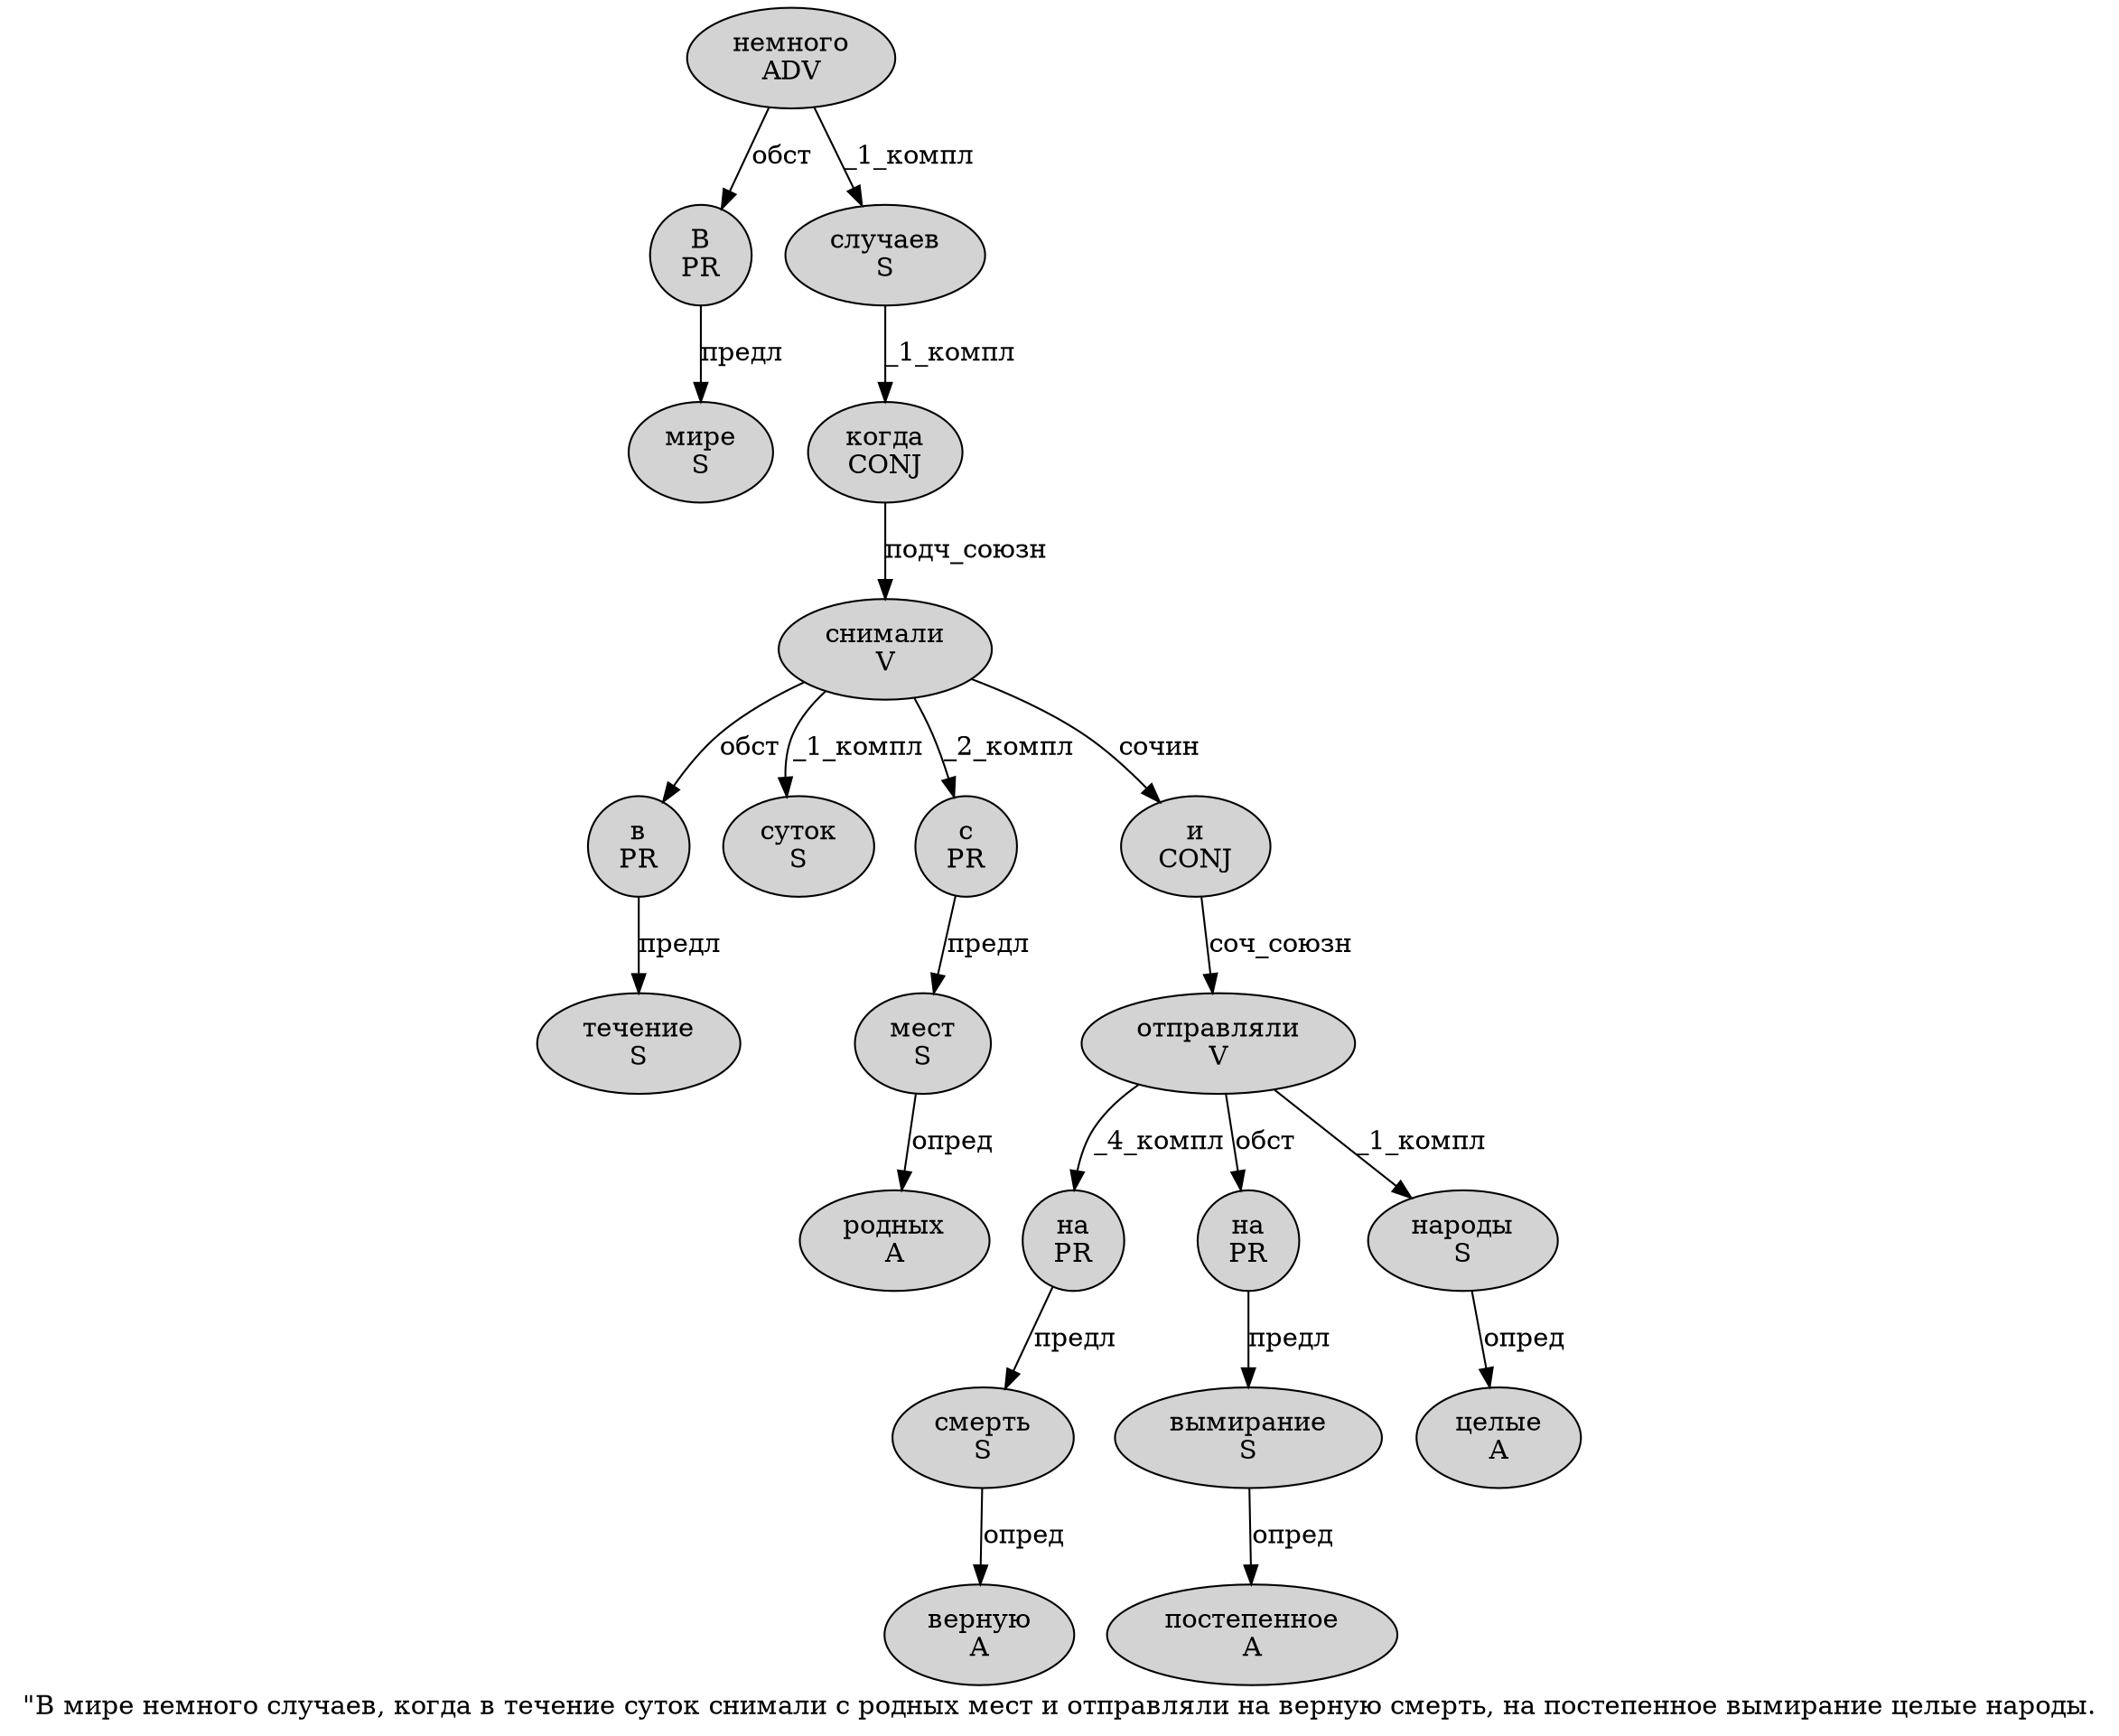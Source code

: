 digraph SENTENCE_381 {
	graph [label="\"В мире немного случаев, когда в течение суток снимали с родных мест и отправляли на верную смерть, на постепенное вымирание целые народы."]
	node [style=filled]
		1 [label="В
PR" color="" fillcolor=lightgray penwidth=1 shape=ellipse]
		2 [label="мире
S" color="" fillcolor=lightgray penwidth=1 shape=ellipse]
		3 [label="немного
ADV" color="" fillcolor=lightgray penwidth=1 shape=ellipse]
		4 [label="случаев
S" color="" fillcolor=lightgray penwidth=1 shape=ellipse]
		6 [label="когда
CONJ" color="" fillcolor=lightgray penwidth=1 shape=ellipse]
		7 [label="в
PR" color="" fillcolor=lightgray penwidth=1 shape=ellipse]
		8 [label="течение
S" color="" fillcolor=lightgray penwidth=1 shape=ellipse]
		9 [label="суток
S" color="" fillcolor=lightgray penwidth=1 shape=ellipse]
		10 [label="снимали
V" color="" fillcolor=lightgray penwidth=1 shape=ellipse]
		11 [label="с
PR" color="" fillcolor=lightgray penwidth=1 shape=ellipse]
		12 [label="родных
A" color="" fillcolor=lightgray penwidth=1 shape=ellipse]
		13 [label="мест
S" color="" fillcolor=lightgray penwidth=1 shape=ellipse]
		14 [label="и
CONJ" color="" fillcolor=lightgray penwidth=1 shape=ellipse]
		15 [label="отправляли
V" color="" fillcolor=lightgray penwidth=1 shape=ellipse]
		16 [label="на
PR" color="" fillcolor=lightgray penwidth=1 shape=ellipse]
		17 [label="верную
A" color="" fillcolor=lightgray penwidth=1 shape=ellipse]
		18 [label="смерть
S" color="" fillcolor=lightgray penwidth=1 shape=ellipse]
		20 [label="на
PR" color="" fillcolor=lightgray penwidth=1 shape=ellipse]
		21 [label="постепенное
A" color="" fillcolor=lightgray penwidth=1 shape=ellipse]
		22 [label="вымирание
S" color="" fillcolor=lightgray penwidth=1 shape=ellipse]
		23 [label="целые
A" color="" fillcolor=lightgray penwidth=1 shape=ellipse]
		24 [label="народы
S" color="" fillcolor=lightgray penwidth=1 shape=ellipse]
			13 -> 12 [label="опред"]
			24 -> 23 [label="опред"]
			16 -> 18 [label="предл"]
			7 -> 8 [label="предл"]
			14 -> 15 [label="соч_союзн"]
			20 -> 22 [label="предл"]
			3 -> 1 [label="обст"]
			3 -> 4 [label="_1_компл"]
			22 -> 21 [label="опред"]
			4 -> 6 [label="_1_компл"]
			10 -> 7 [label="обст"]
			10 -> 9 [label="_1_компл"]
			10 -> 11 [label="_2_компл"]
			10 -> 14 [label="сочин"]
			11 -> 13 [label="предл"]
			1 -> 2 [label="предл"]
			18 -> 17 [label="опред"]
			6 -> 10 [label="подч_союзн"]
			15 -> 16 [label="_4_компл"]
			15 -> 20 [label="обст"]
			15 -> 24 [label="_1_компл"]
}